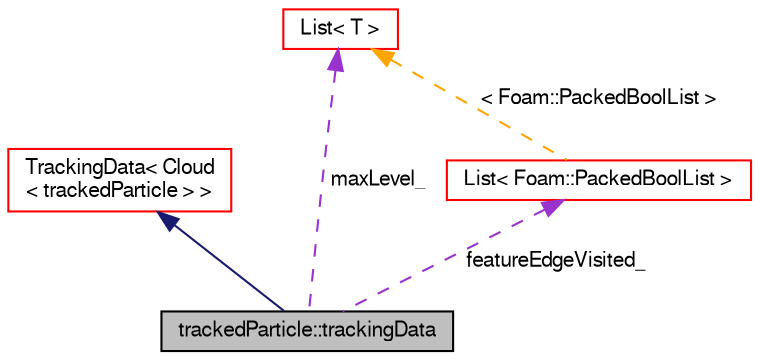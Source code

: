 digraph "trackedParticle::trackingData"
{
  bgcolor="transparent";
  edge [fontname="FreeSans",fontsize="10",labelfontname="FreeSans",labelfontsize="10"];
  node [fontname="FreeSans",fontsize="10",shape=record];
  Node3 [label="trackedParticle::trackingData",height=0.2,width=0.4,color="black", fillcolor="grey75", style="filled", fontcolor="black"];
  Node4 -> Node3 [dir="back",color="midnightblue",fontsize="10",style="solid",fontname="FreeSans"];
  Node4 [label="TrackingData\< Cloud\l\< trackedParticle \> \>",height=0.2,width=0.4,color="red",URL="$a23590.html"];
  Node6 -> Node3 [dir="back",color="darkorchid3",fontsize="10",style="dashed",label=" maxLevel_" ,fontname="FreeSans"];
  Node6 [label="List\< T \>",height=0.2,width=0.4,color="red",URL="$a25694.html",tooltip="A 1D array of objects of type <T>, where the size of the vector is known and used for subscript bound..."];
  Node8 -> Node3 [dir="back",color="darkorchid3",fontsize="10",style="dashed",label=" featureEdgeVisited_" ,fontname="FreeSans"];
  Node8 [label="List\< Foam::PackedBoolList \>",height=0.2,width=0.4,color="red",URL="$a25694.html"];
  Node6 -> Node8 [dir="back",color="orange",fontsize="10",style="dashed",label=" \< Foam::PackedBoolList \>" ,fontname="FreeSans"];
}
